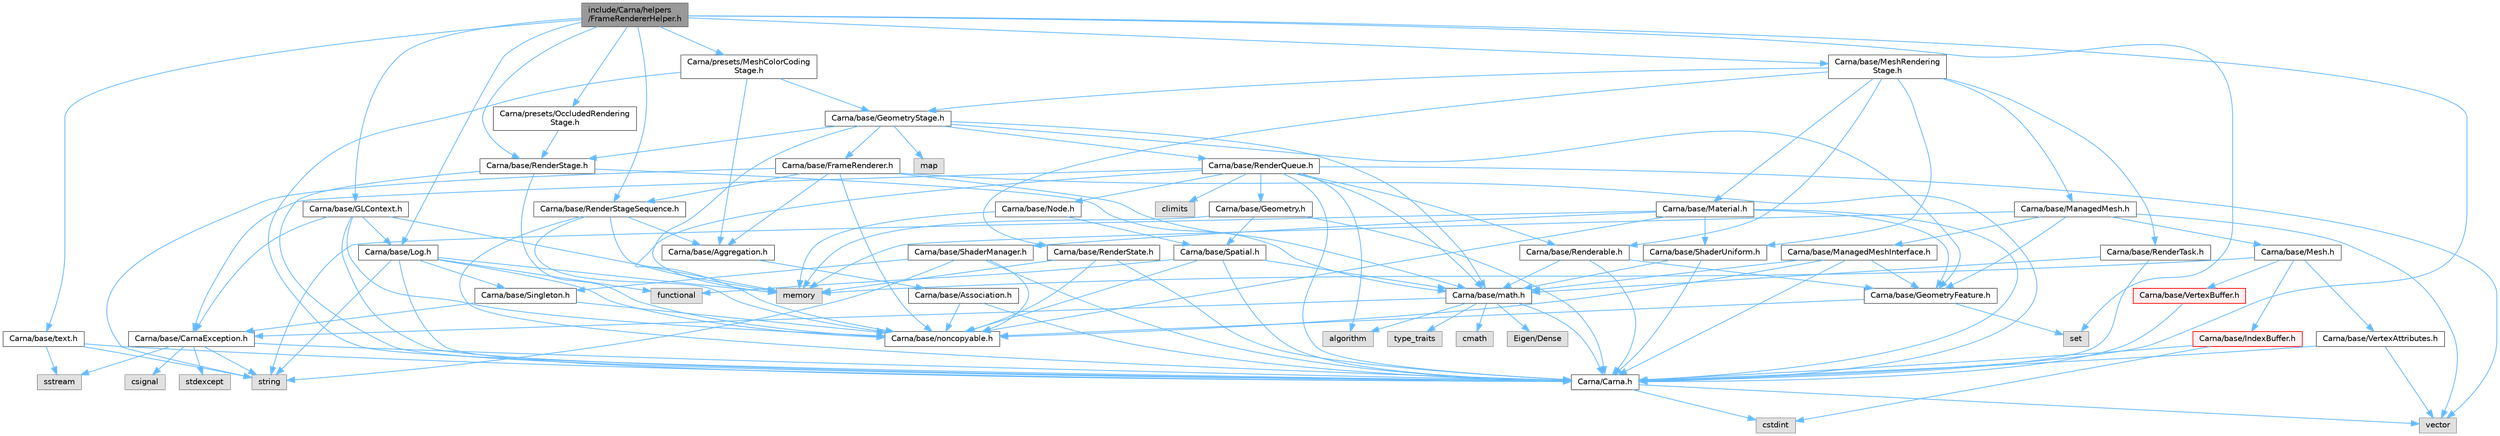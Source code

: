 digraph "include/Carna/helpers/FrameRendererHelper.h"
{
 // LATEX_PDF_SIZE
  bgcolor="transparent";
  edge [fontname=Helvetica,fontsize=10,labelfontname=Helvetica,labelfontsize=10];
  node [fontname=Helvetica,fontsize=10,shape=box,height=0.2,width=0.4];
  Node1 [id="Node000001",label="include/Carna/helpers\l/FrameRendererHelper.h",height=0.2,width=0.4,color="gray40", fillcolor="grey60", style="filled", fontcolor="black",tooltip="Defines Carna::helpers::FrameRendererHelper."];
  Node1 -> Node2 [id="edge1_Node000001_Node000002",color="steelblue1",style="solid",tooltip=" "];
  Node2 [id="Node000002",label="Carna/Carna.h",height=0.2,width=0.4,color="grey40", fillcolor="white", style="filled",URL="$Carna_8h_source.html",tooltip=" "];
  Node2 -> Node3 [id="edge2_Node000002_Node000003",color="steelblue1",style="solid",tooltip=" "];
  Node3 [id="Node000003",label="vector",height=0.2,width=0.4,color="grey60", fillcolor="#E0E0E0", style="filled",tooltip=" "];
  Node2 -> Node4 [id="edge3_Node000002_Node000004",color="steelblue1",style="solid",tooltip=" "];
  Node4 [id="Node000004",label="cstdint",height=0.2,width=0.4,color="grey60", fillcolor="#E0E0E0", style="filled",tooltip=" "];
  Node1 -> Node5 [id="edge4_Node000001_Node000005",color="steelblue1",style="solid",tooltip=" "];
  Node5 [id="Node000005",label="Carna/base/Log.h",height=0.2,width=0.4,color="grey40", fillcolor="white", style="filled",URL="$Log_8h.html",tooltip="Defines Carna::base::Log."];
  Node5 -> Node2 [id="edge5_Node000005_Node000002",color="steelblue1",style="solid",tooltip=" "];
  Node5 -> Node6 [id="edge6_Node000005_Node000006",color="steelblue1",style="solid",tooltip=" "];
  Node6 [id="Node000006",label="Carna/base/Singleton.h",height=0.2,width=0.4,color="grey40", fillcolor="white", style="filled",URL="$Singleton_8h.html",tooltip="Defines Carna::base::Singleton."];
  Node6 -> Node7 [id="edge7_Node000006_Node000007",color="steelblue1",style="solid",tooltip=" "];
  Node7 [id="Node000007",label="Carna/base/CarnaException.h",height=0.2,width=0.4,color="grey40", fillcolor="white", style="filled",URL="$CarnaException_8h.html",tooltip="Defines Carna::base::CarnaException, Carna::base::AssertionFailure."];
  Node7 -> Node2 [id="edge8_Node000007_Node000002",color="steelblue1",style="solid",tooltip=" "];
  Node7 -> Node8 [id="edge9_Node000007_Node000008",color="steelblue1",style="solid",tooltip=" "];
  Node8 [id="Node000008",label="string",height=0.2,width=0.4,color="grey60", fillcolor="#E0E0E0", style="filled",tooltip=" "];
  Node7 -> Node9 [id="edge10_Node000007_Node000009",color="steelblue1",style="solid",tooltip=" "];
  Node9 [id="Node000009",label="sstream",height=0.2,width=0.4,color="grey60", fillcolor="#E0E0E0", style="filled",tooltip=" "];
  Node7 -> Node10 [id="edge11_Node000007_Node000010",color="steelblue1",style="solid",tooltip=" "];
  Node10 [id="Node000010",label="stdexcept",height=0.2,width=0.4,color="grey60", fillcolor="#E0E0E0", style="filled",tooltip=" "];
  Node7 -> Node11 [id="edge12_Node000007_Node000011",color="steelblue1",style="solid",tooltip=" "];
  Node11 [id="Node000011",label="csignal",height=0.2,width=0.4,color="grey60", fillcolor="#E0E0E0", style="filled",tooltip=" "];
  Node6 -> Node12 [id="edge13_Node000006_Node000012",color="steelblue1",style="solid",tooltip=" "];
  Node12 [id="Node000012",label="Carna/base/noncopyable.h",height=0.2,width=0.4,color="grey40", fillcolor="white", style="filled",URL="$noncopyable_8h.html",tooltip=" "];
  Node5 -> Node12 [id="edge14_Node000005_Node000012",color="steelblue1",style="solid",tooltip=" "];
  Node5 -> Node13 [id="edge15_Node000005_Node000013",color="steelblue1",style="solid",tooltip=" "];
  Node13 [id="Node000013",label="functional",height=0.2,width=0.4,color="grey60", fillcolor="#E0E0E0", style="filled",tooltip=" "];
  Node5 -> Node8 [id="edge16_Node000005_Node000008",color="steelblue1",style="solid",tooltip=" "];
  Node5 -> Node14 [id="edge17_Node000005_Node000014",color="steelblue1",style="solid",tooltip=" "];
  Node14 [id="Node000014",label="memory",height=0.2,width=0.4,color="grey60", fillcolor="#E0E0E0", style="filled",tooltip=" "];
  Node1 -> Node15 [id="edge18_Node000001_Node000015",color="steelblue1",style="solid",tooltip=" "];
  Node15 [id="Node000015",label="Carna/base/text.h",height=0.2,width=0.4,color="grey40", fillcolor="white", style="filled",URL="$text_8h.html",tooltip="Defines Carna::base::text."];
  Node15 -> Node2 [id="edge19_Node000015_Node000002",color="steelblue1",style="solid",tooltip=" "];
  Node15 -> Node8 [id="edge20_Node000015_Node000008",color="steelblue1",style="solid",tooltip=" "];
  Node15 -> Node9 [id="edge21_Node000015_Node000009",color="steelblue1",style="solid",tooltip=" "];
  Node1 -> Node16 [id="edge22_Node000001_Node000016",color="steelblue1",style="solid",tooltip=" "];
  Node16 [id="Node000016",label="Carna/base/RenderStageSequence.h",height=0.2,width=0.4,color="grey40", fillcolor="white", style="filled",URL="$RenderStageSequence_8h.html",tooltip="Defines Carna::base::RenderStageSequence."];
  Node16 -> Node2 [id="edge23_Node000016_Node000002",color="steelblue1",style="solid",tooltip=" "];
  Node16 -> Node17 [id="edge24_Node000016_Node000017",color="steelblue1",style="solid",tooltip=" "];
  Node17 [id="Node000017",label="Carna/base/Aggregation.h",height=0.2,width=0.4,color="grey40", fillcolor="white", style="filled",URL="$Aggregation_8h.html",tooltip="Defines Carna::base::Aggregation."];
  Node17 -> Node18 [id="edge25_Node000017_Node000018",color="steelblue1",style="solid",tooltip=" "];
  Node18 [id="Node000018",label="Carna/base/Association.h",height=0.2,width=0.4,color="grey40", fillcolor="white", style="filled",URL="$Association_8h.html",tooltip="Defines Carna::base::Association."];
  Node18 -> Node2 [id="edge26_Node000018_Node000002",color="steelblue1",style="solid",tooltip=" "];
  Node18 -> Node12 [id="edge27_Node000018_Node000012",color="steelblue1",style="solid",tooltip=" "];
  Node16 -> Node12 [id="edge28_Node000016_Node000012",color="steelblue1",style="solid",tooltip=" "];
  Node16 -> Node14 [id="edge29_Node000016_Node000014",color="steelblue1",style="solid",tooltip=" "];
  Node1 -> Node19 [id="edge30_Node000001_Node000019",color="steelblue1",style="solid",tooltip=" "];
  Node19 [id="Node000019",label="Carna/base/RenderStage.h",height=0.2,width=0.4,color="grey40", fillcolor="white", style="filled",URL="$RenderStage_8h.html",tooltip="Defines Carna::base::RenderStage."];
  Node19 -> Node2 [id="edge31_Node000019_Node000002",color="steelblue1",style="solid",tooltip=" "];
  Node19 -> Node12 [id="edge32_Node000019_Node000012",color="steelblue1",style="solid",tooltip=" "];
  Node19 -> Node20 [id="edge33_Node000019_Node000020",color="steelblue1",style="solid",tooltip=" "];
  Node20 [id="Node000020",label="Carna/base/math.h",height=0.2,width=0.4,color="grey40", fillcolor="white", style="filled",URL="$math_8h.html",tooltip="Defines Carna::base::math namespace and CARNA_FOR_VECTOR3UI."];
  Node20 -> Node2 [id="edge34_Node000020_Node000002",color="steelblue1",style="solid",tooltip=" "];
  Node20 -> Node7 [id="edge35_Node000020_Node000007",color="steelblue1",style="solid",tooltip=" "];
  Node20 -> Node21 [id="edge36_Node000020_Node000021",color="steelblue1",style="solid",tooltip=" "];
  Node21 [id="Node000021",label="algorithm",height=0.2,width=0.4,color="grey60", fillcolor="#E0E0E0", style="filled",tooltip=" "];
  Node20 -> Node22 [id="edge37_Node000020_Node000022",color="steelblue1",style="solid",tooltip=" "];
  Node22 [id="Node000022",label="type_traits",height=0.2,width=0.4,color="grey60", fillcolor="#E0E0E0", style="filled",tooltip=" "];
  Node20 -> Node23 [id="edge38_Node000020_Node000023",color="steelblue1",style="solid",tooltip=" "];
  Node23 [id="Node000023",label="cmath",height=0.2,width=0.4,color="grey60", fillcolor="#E0E0E0", style="filled",tooltip=" "];
  Node20 -> Node24 [id="edge39_Node000020_Node000024",color="steelblue1",style="solid",tooltip=" "];
  Node24 [id="Node000024",label="Eigen/Dense",height=0.2,width=0.4,color="grey60", fillcolor="#E0E0E0", style="filled",tooltip=" "];
  Node1 -> Node25 [id="edge40_Node000001_Node000025",color="steelblue1",style="solid",tooltip=" "];
  Node25 [id="Node000025",label="Carna/base/GLContext.h",height=0.2,width=0.4,color="grey40", fillcolor="white", style="filled",URL="$GLContext_8h.html",tooltip="Defines Carna::base::GLContext."];
  Node25 -> Node2 [id="edge41_Node000025_Node000002",color="steelblue1",style="solid",tooltip=" "];
  Node25 -> Node7 [id="edge42_Node000025_Node000007",color="steelblue1",style="solid",tooltip=" "];
  Node25 -> Node12 [id="edge43_Node000025_Node000012",color="steelblue1",style="solid",tooltip=" "];
  Node25 -> Node5 [id="edge44_Node000025_Node000005",color="steelblue1",style="solid",tooltip=" "];
  Node25 -> Node14 [id="edge45_Node000025_Node000014",color="steelblue1",style="solid",tooltip=" "];
  Node1 -> Node26 [id="edge46_Node000001_Node000026",color="steelblue1",style="solid",tooltip=" "];
  Node26 [id="Node000026",label="Carna/base/MeshRendering\lStage.h",height=0.2,width=0.4,color="grey40", fillcolor="white", style="filled",URL="$MeshRenderingStage_8h.html",tooltip="Defines Carna::base::MeshRenderingStage."];
  Node26 -> Node27 [id="edge47_Node000026_Node000027",color="steelblue1",style="solid",tooltip=" "];
  Node27 [id="Node000027",label="Carna/base/GeometryStage.h",height=0.2,width=0.4,color="grey40", fillcolor="white", style="filled",URL="$GeometryStage_8h.html",tooltip="Defines Carna::base::GeometryStage."];
  Node27 -> Node28 [id="edge48_Node000027_Node000028",color="steelblue1",style="solid",tooltip=" "];
  Node28 [id="Node000028",label="Carna/base/FrameRenderer.h",height=0.2,width=0.4,color="grey40", fillcolor="white", style="filled",URL="$FrameRenderer_8h.html",tooltip="Defines Carna::base::FrameRenderer."];
  Node28 -> Node2 [id="edge49_Node000028_Node000002",color="steelblue1",style="solid",tooltip=" "];
  Node28 -> Node16 [id="edge50_Node000028_Node000016",color="steelblue1",style="solid",tooltip=" "];
  Node28 -> Node17 [id="edge51_Node000028_Node000017",color="steelblue1",style="solid",tooltip=" "];
  Node28 -> Node12 [id="edge52_Node000028_Node000012",color="steelblue1",style="solid",tooltip=" "];
  Node28 -> Node20 [id="edge53_Node000028_Node000020",color="steelblue1",style="solid",tooltip=" "];
  Node28 -> Node8 [id="edge54_Node000028_Node000008",color="steelblue1",style="solid",tooltip=" "];
  Node27 -> Node19 [id="edge55_Node000027_Node000019",color="steelblue1",style="solid",tooltip=" "];
  Node27 -> Node29 [id="edge56_Node000027_Node000029",color="steelblue1",style="solid",tooltip=" "];
  Node29 [id="Node000029",label="Carna/base/RenderQueue.h",height=0.2,width=0.4,color="grey40", fillcolor="white", style="filled",URL="$RenderQueue_8h.html",tooltip="Defines Carna::base::RenderQueue."];
  Node29 -> Node2 [id="edge57_Node000029_Node000002",color="steelblue1",style="solid",tooltip=" "];
  Node29 -> Node30 [id="edge58_Node000029_Node000030",color="steelblue1",style="solid",tooltip=" "];
  Node30 [id="Node000030",label="Carna/base/Node.h",height=0.2,width=0.4,color="grey40", fillcolor="white", style="filled",URL="$Node_8h.html",tooltip="Defines Carna::base::Node."];
  Node30 -> Node31 [id="edge59_Node000030_Node000031",color="steelblue1",style="solid",tooltip=" "];
  Node31 [id="Node000031",label="Carna/base/Spatial.h",height=0.2,width=0.4,color="grey40", fillcolor="white", style="filled",URL="$Spatial_8h.html",tooltip="Defines Carna::base::Spatial."];
  Node31 -> Node2 [id="edge60_Node000031_Node000002",color="steelblue1",style="solid",tooltip=" "];
  Node31 -> Node20 [id="edge61_Node000031_Node000020",color="steelblue1",style="solid",tooltip=" "];
  Node31 -> Node12 [id="edge62_Node000031_Node000012",color="steelblue1",style="solid",tooltip=" "];
  Node31 -> Node13 [id="edge63_Node000031_Node000013",color="steelblue1",style="solid",tooltip=" "];
  Node30 -> Node14 [id="edge64_Node000030_Node000014",color="steelblue1",style="solid",tooltip=" "];
  Node29 -> Node32 [id="edge65_Node000029_Node000032",color="steelblue1",style="solid",tooltip=" "];
  Node32 [id="Node000032",label="Carna/base/Geometry.h",height=0.2,width=0.4,color="grey40", fillcolor="white", style="filled",URL="$Geometry_8h.html",tooltip="Defines Carna::base::Geometry."];
  Node32 -> Node2 [id="edge66_Node000032_Node000002",color="steelblue1",style="solid",tooltip=" "];
  Node32 -> Node31 [id="edge67_Node000032_Node000031",color="steelblue1",style="solid",tooltip=" "];
  Node32 -> Node14 [id="edge68_Node000032_Node000014",color="steelblue1",style="solid",tooltip=" "];
  Node29 -> Node33 [id="edge69_Node000029_Node000033",color="steelblue1",style="solid",tooltip=" "];
  Node33 [id="Node000033",label="Carna/base/Renderable.h",height=0.2,width=0.4,color="grey40", fillcolor="white", style="filled",URL="$Renderable_8h.html",tooltip="Defines Carna::base::Renderable."];
  Node33 -> Node2 [id="edge70_Node000033_Node000002",color="steelblue1",style="solid",tooltip=" "];
  Node33 -> Node34 [id="edge71_Node000033_Node000034",color="steelblue1",style="solid",tooltip=" "];
  Node34 [id="Node000034",label="Carna/base/GeometryFeature.h",height=0.2,width=0.4,color="grey40", fillcolor="white", style="filled",URL="$GeometryFeature_8h.html",tooltip="Defines Carna::base::GeometryFeature."];
  Node34 -> Node12 [id="edge72_Node000034_Node000012",color="steelblue1",style="solid",tooltip=" "];
  Node34 -> Node35 [id="edge73_Node000034_Node000035",color="steelblue1",style="solid",tooltip=" "];
  Node35 [id="Node000035",label="set",height=0.2,width=0.4,color="grey60", fillcolor="#E0E0E0", style="filled",tooltip=" "];
  Node33 -> Node20 [id="edge74_Node000033_Node000020",color="steelblue1",style="solid",tooltip=" "];
  Node29 -> Node20 [id="edge75_Node000029_Node000020",color="steelblue1",style="solid",tooltip=" "];
  Node29 -> Node7 [id="edge76_Node000029_Node000007",color="steelblue1",style="solid",tooltip=" "];
  Node29 -> Node12 [id="edge77_Node000029_Node000012",color="steelblue1",style="solid",tooltip=" "];
  Node29 -> Node3 [id="edge78_Node000029_Node000003",color="steelblue1",style="solid",tooltip=" "];
  Node29 -> Node21 [id="edge79_Node000029_Node000021",color="steelblue1",style="solid",tooltip=" "];
  Node29 -> Node36 [id="edge80_Node000029_Node000036",color="steelblue1",style="solid",tooltip=" "];
  Node36 [id="Node000036",label="climits",height=0.2,width=0.4,color="grey60", fillcolor="#E0E0E0", style="filled",tooltip=" "];
  Node27 -> Node34 [id="edge81_Node000027_Node000034",color="steelblue1",style="solid",tooltip=" "];
  Node27 -> Node20 [id="edge82_Node000027_Node000020",color="steelblue1",style="solid",tooltip=" "];
  Node27 -> Node14 [id="edge83_Node000027_Node000014",color="steelblue1",style="solid",tooltip=" "];
  Node27 -> Node37 [id="edge84_Node000027_Node000037",color="steelblue1",style="solid",tooltip=" "];
  Node37 [id="Node000037",label="map",height=0.2,width=0.4,color="grey60", fillcolor="#E0E0E0", style="filled",tooltip=" "];
  Node26 -> Node33 [id="edge85_Node000026_Node000033",color="steelblue1",style="solid",tooltip=" "];
  Node26 -> Node38 [id="edge86_Node000026_Node000038",color="steelblue1",style="solid",tooltip=" "];
  Node38 [id="Node000038",label="Carna/base/RenderState.h",height=0.2,width=0.4,color="grey40", fillcolor="white", style="filled",URL="$RenderState_8h.html",tooltip="Defines Carna::base::RenderState."];
  Node38 -> Node2 [id="edge87_Node000038_Node000002",color="steelblue1",style="solid",tooltip=" "];
  Node38 -> Node12 [id="edge88_Node000038_Node000012",color="steelblue1",style="solid",tooltip=" "];
  Node38 -> Node14 [id="edge89_Node000038_Node000014",color="steelblue1",style="solid",tooltip=" "];
  Node26 -> Node39 [id="edge90_Node000026_Node000039",color="steelblue1",style="solid",tooltip=" "];
  Node39 [id="Node000039",label="Carna/base/RenderTask.h",height=0.2,width=0.4,color="grey40", fillcolor="white", style="filled",URL="$RenderTask_8h.html",tooltip="Defines Carna::base::RenderTask."];
  Node39 -> Node2 [id="edge91_Node000039_Node000002",color="steelblue1",style="solid",tooltip=" "];
  Node39 -> Node20 [id="edge92_Node000039_Node000020",color="steelblue1",style="solid",tooltip=" "];
  Node26 -> Node40 [id="edge93_Node000026_Node000040",color="steelblue1",style="solid",tooltip=" "];
  Node40 [id="Node000040",label="Carna/base/ShaderUniform.h",height=0.2,width=0.4,color="grey40", fillcolor="white", style="filled",URL="$ShaderUniform_8h_source.html",tooltip=" "];
  Node40 -> Node2 [id="edge94_Node000040_Node000002",color="steelblue1",style="solid",tooltip=" "];
  Node40 -> Node20 [id="edge95_Node000040_Node000020",color="steelblue1",style="solid",tooltip=" "];
  Node26 -> Node41 [id="edge96_Node000026_Node000041",color="steelblue1",style="solid",tooltip=" "];
  Node41 [id="Node000041",label="Carna/base/Material.h",height=0.2,width=0.4,color="grey40", fillcolor="white", style="filled",URL="$Material_8h.html",tooltip="Defines Carna::base::Material."];
  Node41 -> Node2 [id="edge97_Node000041_Node000002",color="steelblue1",style="solid",tooltip=" "];
  Node41 -> Node34 [id="edge98_Node000041_Node000034",color="steelblue1",style="solid",tooltip=" "];
  Node41 -> Node42 [id="edge99_Node000041_Node000042",color="steelblue1",style="solid",tooltip=" "];
  Node42 [id="Node000042",label="Carna/base/ShaderManager.h",height=0.2,width=0.4,color="grey40", fillcolor="white", style="filled",URL="$ShaderManager_8h.html",tooltip="Defines Carna::base::ShaderManager."];
  Node42 -> Node2 [id="edge100_Node000042_Node000002",color="steelblue1",style="solid",tooltip=" "];
  Node42 -> Node6 [id="edge101_Node000042_Node000006",color="steelblue1",style="solid",tooltip=" "];
  Node42 -> Node12 [id="edge102_Node000042_Node000012",color="steelblue1",style="solid",tooltip=" "];
  Node42 -> Node8 [id="edge103_Node000042_Node000008",color="steelblue1",style="solid",tooltip=" "];
  Node41 -> Node40 [id="edge104_Node000041_Node000040",color="steelblue1",style="solid",tooltip=" "];
  Node41 -> Node12 [id="edge105_Node000041_Node000012",color="steelblue1",style="solid",tooltip=" "];
  Node41 -> Node8 [id="edge106_Node000041_Node000008",color="steelblue1",style="solid",tooltip=" "];
  Node26 -> Node43 [id="edge107_Node000026_Node000043",color="steelblue1",style="solid",tooltip=" "];
  Node43 [id="Node000043",label="Carna/base/ManagedMesh.h",height=0.2,width=0.4,color="grey40", fillcolor="white", style="filled",URL="$ManagedMesh_8h.html",tooltip="Defines Carna::base::ManagedMesh."];
  Node43 -> Node44 [id="edge108_Node000043_Node000044",color="steelblue1",style="solid",tooltip=" "];
  Node44 [id="Node000044",label="Carna/base/Mesh.h",height=0.2,width=0.4,color="grey40", fillcolor="white", style="filled",URL="$Mesh_8h.html",tooltip="Defines Carna::base::Mesh."];
  Node44 -> Node45 [id="edge109_Node000044_Node000045",color="steelblue1",style="solid",tooltip=" "];
  Node45 [id="Node000045",label="Carna/base/VertexAttributes.h",height=0.2,width=0.4,color="grey40", fillcolor="white", style="filled",URL="$VertexAttributes_8h.html",tooltip="Defines Carna::base::VertexAttributes."];
  Node45 -> Node2 [id="edge110_Node000045_Node000002",color="steelblue1",style="solid",tooltip=" "];
  Node45 -> Node3 [id="edge111_Node000045_Node000003",color="steelblue1",style="solid",tooltip=" "];
  Node44 -> Node46 [id="edge112_Node000044_Node000046",color="steelblue1",style="solid",tooltip=" "];
  Node46 [id="Node000046",label="Carna/base/VertexBuffer.h",height=0.2,width=0.4,color="red", fillcolor="#FFF0F0", style="filled",URL="$VertexBuffer_8h.html",tooltip="Defines Carna::base::VertexBuffer."];
  Node46 -> Node2 [id="edge113_Node000046_Node000002",color="steelblue1",style="solid",tooltip=" "];
  Node44 -> Node50 [id="edge114_Node000044_Node000050",color="steelblue1",style="solid",tooltip=" "];
  Node50 [id="Node000050",label="Carna/base/IndexBuffer.h",height=0.2,width=0.4,color="red", fillcolor="#FFF0F0", style="filled",URL="$IndexBuffer_8h.html",tooltip="Defines Carna::base::IndexBuffer."];
  Node50 -> Node2 [id="edge115_Node000050_Node000002",color="steelblue1",style="solid",tooltip=" "];
  Node50 -> Node4 [id="edge116_Node000050_Node000004",color="steelblue1",style="solid",tooltip=" "];
  Node44 -> Node14 [id="edge117_Node000044_Node000014",color="steelblue1",style="solid",tooltip=" "];
  Node43 -> Node34 [id="edge118_Node000043_Node000034",color="steelblue1",style="solid",tooltip=" "];
  Node43 -> Node51 [id="edge119_Node000043_Node000051",color="steelblue1",style="solid",tooltip=" "];
  Node51 [id="Node000051",label="Carna/base/ManagedMeshInterface.h",height=0.2,width=0.4,color="grey40", fillcolor="white", style="filled",URL="$ManagedMeshInterface_8h.html",tooltip="Defines Carna::base::ManagedMeshInterface."];
  Node51 -> Node2 [id="edge120_Node000051_Node000002",color="steelblue1",style="solid",tooltip=" "];
  Node51 -> Node34 [id="edge121_Node000051_Node000034",color="steelblue1",style="solid",tooltip=" "];
  Node51 -> Node12 [id="edge122_Node000051_Node000012",color="steelblue1",style="solid",tooltip=" "];
  Node51 -> Node20 [id="edge123_Node000051_Node000020",color="steelblue1",style="solid",tooltip=" "];
  Node43 -> Node14 [id="edge124_Node000043_Node000014",color="steelblue1",style="solid",tooltip=" "];
  Node43 -> Node3 [id="edge125_Node000043_Node000003",color="steelblue1",style="solid",tooltip=" "];
  Node1 -> Node52 [id="edge126_Node000001_Node000052",color="steelblue1",style="solid",tooltip=" "];
  Node52 [id="Node000052",label="Carna/presets/MeshColorCoding\lStage.h",height=0.2,width=0.4,color="grey40", fillcolor="white", style="filled",URL="$MeshColorCodingStage_8h.html",tooltip="Defines Carna::presets::MeshColorCodingStage."];
  Node52 -> Node2 [id="edge127_Node000052_Node000002",color="steelblue1",style="solid",tooltip=" "];
  Node52 -> Node27 [id="edge128_Node000052_Node000027",color="steelblue1",style="solid",tooltip=" "];
  Node52 -> Node17 [id="edge129_Node000052_Node000017",color="steelblue1",style="solid",tooltip=" "];
  Node1 -> Node53 [id="edge130_Node000001_Node000053",color="steelblue1",style="solid",tooltip=" "];
  Node53 [id="Node000053",label="Carna/presets/OccludedRendering\lStage.h",height=0.2,width=0.4,color="grey40", fillcolor="white", style="filled",URL="$OccludedRenderingStage_8h.html",tooltip="Defines Carna::presets::OccludedRenderingStage."];
  Node53 -> Node19 [id="edge131_Node000053_Node000019",color="steelblue1",style="solid",tooltip=" "];
  Node1 -> Node35 [id="edge132_Node000001_Node000035",color="steelblue1",style="solid",tooltip=" "];
}
